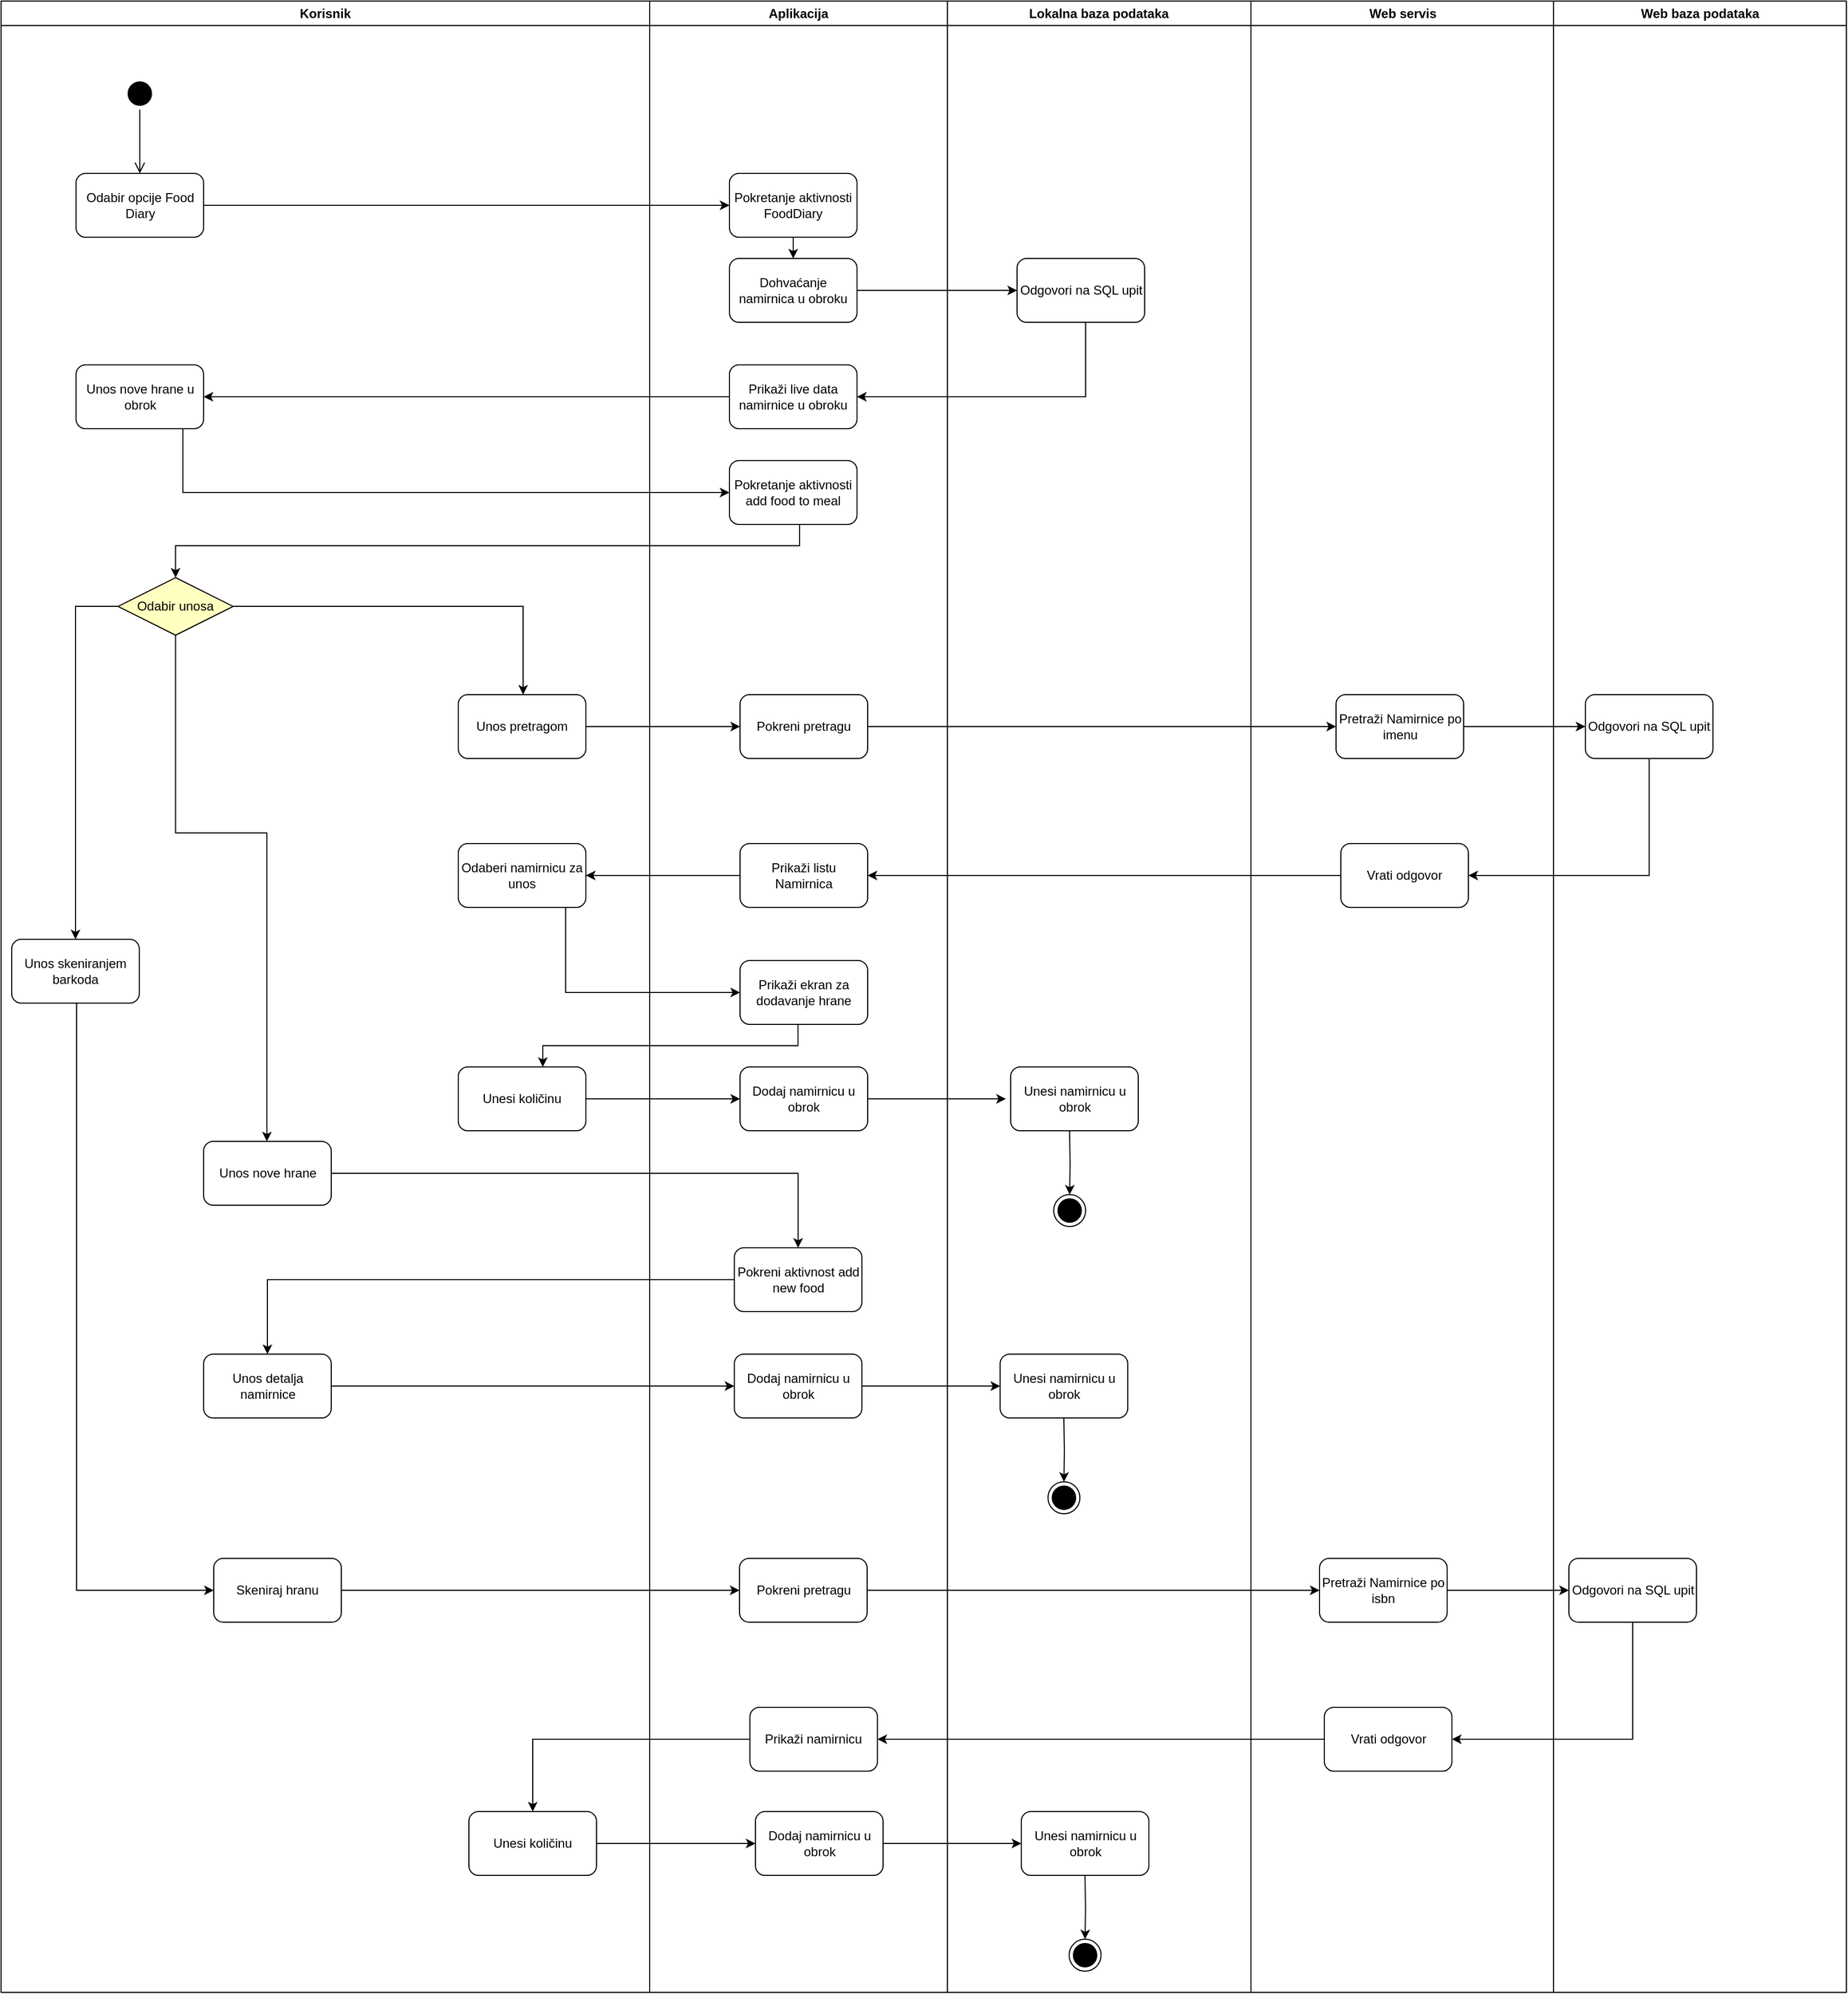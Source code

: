 <mxfile version="12.4.3" pages="1"><diagram name="Page-1" id="e7e014a7-5840-1c2e-5031-d8a46d1fe8dd"><mxGraphModel dx="2446" dy="1830" grid="1" gridSize="10" guides="1" tooltips="1" connect="1" arrows="1" fold="1" page="1" pageScale="1" pageWidth="1169" pageHeight="826" background="#ffffff" math="0" shadow="0"><root><mxCell id="0"/><mxCell id="1" parent="0"/><mxCell id="2" value="Korisnik" style="swimlane;whiteSpace=wrap;startSize=23;" parent="1" vertex="1"><mxGeometry x="-170" y="128" width="610" height="1872" as="geometry"/></mxCell><mxCell id="Z-gr8H0x5VgDwdfreqSZ-47" value="" style="ellipse;html=1;shape=startState;fillColor=#000000;strokeColor=#000000;" vertex="1" parent="2"><mxGeometry x="115.5" y="72" width="30" height="30" as="geometry"/></mxCell><mxCell id="Z-gr8H0x5VgDwdfreqSZ-48" value="" style="edgeStyle=orthogonalEdgeStyle;html=1;verticalAlign=bottom;endArrow=open;endSize=8;strokeColor=#000000;" edge="1" source="Z-gr8H0x5VgDwdfreqSZ-47" parent="2"><mxGeometry relative="1" as="geometry"><mxPoint x="130.5" y="162" as="targetPoint"/></mxGeometry></mxCell><mxCell id="Z-gr8H0x5VgDwdfreqSZ-49" value="Odabir opcije Food Diary" style="rounded=1;whiteSpace=wrap;html=1;strokeColor=#000000;" vertex="1" parent="2"><mxGeometry x="70.5" y="162" width="120" height="60" as="geometry"/></mxCell><mxCell id="Z-gr8H0x5VgDwdfreqSZ-60" value="Unos nove hrane u obrok" style="rounded=1;whiteSpace=wrap;html=1;" vertex="1" parent="2"><mxGeometry x="70.5" y="342" width="120" height="60" as="geometry"/></mxCell><mxCell id="Z-gr8H0x5VgDwdfreqSZ-66" value="Odabir unosa" style="rhombus;whiteSpace=wrap;html=1;fillColor=#ffffc0;strokeColor=#000000;" vertex="1" parent="2"><mxGeometry x="110" y="542" width="108.25" height="54.13" as="geometry"/></mxCell><mxCell id="Z-gr8H0x5VgDwdfreqSZ-70" value="Unos pretragom" style="rounded=1;whiteSpace=wrap;html=1;" vertex="1" parent="2"><mxGeometry x="430" y="652" width="120" height="60" as="geometry"/></mxCell><mxCell id="Z-gr8H0x5VgDwdfreqSZ-69" style="edgeStyle=orthogonalEdgeStyle;rounded=0;orthogonalLoop=1;jettySize=auto;html=1;strokeColor=#000000;" edge="1" parent="2" source="Z-gr8H0x5VgDwdfreqSZ-66" target="Z-gr8H0x5VgDwdfreqSZ-70"><mxGeometry relative="1" as="geometry"><mxPoint x="205.5" y="632" as="targetPoint"/><Array as="points"><mxPoint x="491" y="569"/></Array></mxGeometry></mxCell><mxCell id="Z-gr8H0x5VgDwdfreqSZ-74" value="Unos skeniranjem barkoda" style="rounded=1;whiteSpace=wrap;html=1;" vertex="1" parent="2"><mxGeometry x="10" y="882" width="120" height="60" as="geometry"/></mxCell><mxCell id="Z-gr8H0x5VgDwdfreqSZ-73" style="edgeStyle=orthogonalEdgeStyle;rounded=0;orthogonalLoop=1;jettySize=auto;html=1;strokeColor=#000000;" edge="1" parent="2" source="Z-gr8H0x5VgDwdfreqSZ-66" target="Z-gr8H0x5VgDwdfreqSZ-74"><mxGeometry relative="1" as="geometry"><mxPoint x="55.5" y="912" as="targetPoint"/><Array as="points"><mxPoint x="70" y="569"/></Array></mxGeometry></mxCell><mxCell id="Z-gr8H0x5VgDwdfreqSZ-72" value="Unos nove hrane" style="rounded=1;whiteSpace=wrap;html=1;" vertex="1" parent="2"><mxGeometry x="190.505" y="1072" width="120" height="60" as="geometry"/></mxCell><mxCell id="Z-gr8H0x5VgDwdfreqSZ-71" style="edgeStyle=orthogonalEdgeStyle;rounded=0;orthogonalLoop=1;jettySize=auto;html=1;strokeColor=#000000;" edge="1" parent="2" source="Z-gr8H0x5VgDwdfreqSZ-66" target="Z-gr8H0x5VgDwdfreqSZ-72"><mxGeometry relative="1" as="geometry"><mxPoint x="418.625" y="782" as="targetPoint"/><Array as="points"><mxPoint x="164" y="782"/><mxPoint x="250" y="782"/></Array></mxGeometry></mxCell><mxCell id="Z-gr8H0x5VgDwdfreqSZ-86" value="Odaberi namirnicu za unos" style="rounded=1;whiteSpace=wrap;html=1;" vertex="1" parent="2"><mxGeometry x="430" y="792" width="120" height="60" as="geometry"/></mxCell><mxCell id="Z-gr8H0x5VgDwdfreqSZ-100" value="Unos detalja namirnice" style="rounded=1;whiteSpace=wrap;html=1;" vertex="1" parent="2"><mxGeometry x="190.51" y="1272" width="120" height="60" as="geometry"/></mxCell><mxCell id="Z-gr8H0x5VgDwdfreqSZ-90" value="Unesi količinu" style="rounded=1;whiteSpace=wrap;html=1;" vertex="1" parent="2"><mxGeometry x="430" y="1002" width="120" height="60" as="geometry"/></mxCell><mxCell id="Z-gr8H0x5VgDwdfreqSZ-109" value="Skeniraj hranu" style="rounded=1;whiteSpace=wrap;html=1;" vertex="1" parent="2"><mxGeometry x="200" y="1464" width="120" height="60" as="geometry"/></mxCell><mxCell id="Z-gr8H0x5VgDwdfreqSZ-108" style="edgeStyle=orthogonalEdgeStyle;rounded=0;orthogonalLoop=1;jettySize=auto;html=1;strokeColor=#000000;" edge="1" parent="2" source="Z-gr8H0x5VgDwdfreqSZ-74" target="Z-gr8H0x5VgDwdfreqSZ-109"><mxGeometry relative="1" as="geometry"><mxPoint x="240" y="1402" as="targetPoint"/><Array as="points"><mxPoint x="71" y="1494"/></Array></mxGeometry></mxCell><mxCell id="Z-gr8H0x5VgDwdfreqSZ-119" value="Unesi količinu" style="rounded=1;whiteSpace=wrap;html=1;" vertex="1" parent="2"><mxGeometry x="440" y="1702" width="120" height="60" as="geometry"/></mxCell><mxCell id="Z-gr8H0x5VgDwdfreqSZ-121" value="" style="ellipse;html=1;shape=endState;fillColor=#000000;strokeColor=#000000;gradientColor=none;" vertex="1" parent="2"><mxGeometry x="1004.5" y="1822" width="30" height="30" as="geometry"/></mxCell><mxCell id="Z-gr8H0x5VgDwdfreqSZ-122" style="edgeStyle=orthogonalEdgeStyle;rounded=0;orthogonalLoop=1;jettySize=auto;html=1;strokeColor=#000000;" edge="1" parent="2" target="Z-gr8H0x5VgDwdfreqSZ-121"><mxGeometry relative="1" as="geometry"><mxPoint x="1019.412" y="1762" as="sourcePoint"/></mxGeometry></mxCell><mxCell id="Z-gr8H0x5VgDwdfreqSZ-124" style="edgeStyle=orthogonalEdgeStyle;rounded=0;orthogonalLoop=1;jettySize=auto;html=1;strokeColor=#000000;" edge="1" parent="2" source="Z-gr8H0x5VgDwdfreqSZ-125"><mxGeometry relative="1" as="geometry"><mxPoint x="959.5" y="1732" as="targetPoint"/></mxGeometry></mxCell><mxCell id="Z-gr8H0x5VgDwdfreqSZ-125" value="Dodaj namirnicu u obrok" style="rounded=1;whiteSpace=wrap;html=1;" vertex="1" parent="2"><mxGeometry x="709.5" y="1702" width="120" height="60" as="geometry"/></mxCell><mxCell id="Z-gr8H0x5VgDwdfreqSZ-126" value="Unesi namirnicu u obrok" style="rounded=1;whiteSpace=wrap;html=1;" vertex="1" parent="2"><mxGeometry x="959.5" y="1702" width="120" height="60" as="geometry"/></mxCell><mxCell id="Z-gr8H0x5VgDwdfreqSZ-130" style="edgeStyle=orthogonalEdgeStyle;rounded=0;orthogonalLoop=1;jettySize=auto;html=1;strokeColor=#000000;" edge="1" parent="2" source="Z-gr8H0x5VgDwdfreqSZ-119" target="Z-gr8H0x5VgDwdfreqSZ-125"><mxGeometry relative="1" as="geometry"><mxPoint x="739.5" y="1732" as="targetPoint"/></mxGeometry></mxCell><mxCell id="3" value="Aplikacija" style="swimlane;whiteSpace=wrap" parent="1" vertex="1"><mxGeometry x="440" y="128" width="280" height="1872" as="geometry"/></mxCell><mxCell id="Z-gr8H0x5VgDwdfreqSZ-76" value="Pokreni pretragu" style="rounded=1;whiteSpace=wrap;html=1;" vertex="1" parent="3"><mxGeometry x="85" y="652" width="120" height="60" as="geometry"/></mxCell><mxCell id="Z-gr8H0x5VgDwdfreqSZ-51" value="Pokretanje aktivnosti FoodDiary" style="rounded=1;whiteSpace=wrap;html=1;" vertex="1" parent="3"><mxGeometry x="75.0" y="162" width="120" height="60" as="geometry"/></mxCell><mxCell id="Z-gr8H0x5VgDwdfreqSZ-54" value="Dohvaćanje namirnica u obroku" style="rounded=1;whiteSpace=wrap;html=1;" vertex="1" parent="3"><mxGeometry x="75.0" y="242" width="120" height="60" as="geometry"/></mxCell><mxCell id="Z-gr8H0x5VgDwdfreqSZ-53" style="edgeStyle=orthogonalEdgeStyle;rounded=0;orthogonalLoop=1;jettySize=auto;html=1;strokeColor=#000000;" edge="1" parent="3" source="Z-gr8H0x5VgDwdfreqSZ-51" target="Z-gr8H0x5VgDwdfreqSZ-54"><mxGeometry relative="1" as="geometry"><mxPoint x="135.0" y="272" as="targetPoint"/></mxGeometry></mxCell><mxCell id="Z-gr8H0x5VgDwdfreqSZ-58" value="Prikaži live data namirnice u obroku" style="rounded=1;whiteSpace=wrap;html=1;" vertex="1" parent="3"><mxGeometry x="75" y="342" width="120" height="60" as="geometry"/></mxCell><mxCell id="Z-gr8H0x5VgDwdfreqSZ-62" value="Pokretanje aktivnosti add food to meal" style="rounded=1;whiteSpace=wrap;html=1;" vertex="1" parent="3"><mxGeometry x="75" y="432" width="120" height="60" as="geometry"/></mxCell><mxCell id="Z-gr8H0x5VgDwdfreqSZ-84" value="Prikaži listu Namirnica" style="rounded=1;whiteSpace=wrap;html=1;" vertex="1" parent="3"><mxGeometry x="85" y="792" width="120" height="60" as="geometry"/></mxCell><mxCell id="Z-gr8H0x5VgDwdfreqSZ-95" value="" style="ellipse;html=1;shape=endState;fillColor=#000000;strokeColor=#000000;gradientColor=none;" vertex="1" parent="3"><mxGeometry x="380" y="1122" width="30" height="30" as="geometry"/></mxCell><mxCell id="Z-gr8H0x5VgDwdfreqSZ-96" style="edgeStyle=orthogonalEdgeStyle;rounded=0;orthogonalLoop=1;jettySize=auto;html=1;strokeColor=#000000;" edge="1" parent="3" target="Z-gr8H0x5VgDwdfreqSZ-95"><mxGeometry relative="1" as="geometry"><mxPoint x="394.912" y="1062" as="sourcePoint"/></mxGeometry></mxCell><mxCell id="Z-gr8H0x5VgDwdfreqSZ-88" value="Prikaži ekran za dodavanje hrane" style="rounded=1;whiteSpace=wrap;html=1;" vertex="1" parent="3"><mxGeometry x="85" y="902" width="120" height="60" as="geometry"/></mxCell><mxCell id="Z-gr8H0x5VgDwdfreqSZ-93" style="edgeStyle=orthogonalEdgeStyle;rounded=0;orthogonalLoop=1;jettySize=auto;html=1;strokeColor=#000000;" edge="1" parent="3" source="Z-gr8H0x5VgDwdfreqSZ-92"><mxGeometry relative="1" as="geometry"><mxPoint x="335" y="1032" as="targetPoint"/></mxGeometry></mxCell><mxCell id="Z-gr8H0x5VgDwdfreqSZ-92" value="Dodaj namirnicu u obrok" style="rounded=1;whiteSpace=wrap;html=1;" vertex="1" parent="3"><mxGeometry x="85" y="1002" width="120" height="60" as="geometry"/></mxCell><mxCell id="Z-gr8H0x5VgDwdfreqSZ-98" value="Pokreni aktivnost add new food" style="rounded=1;whiteSpace=wrap;html=1;" vertex="1" parent="3"><mxGeometry x="79.62" y="1172" width="120" height="60" as="geometry"/></mxCell><mxCell id="Z-gr8H0x5VgDwdfreqSZ-102" value="" style="ellipse;html=1;shape=endState;fillColor=#000000;strokeColor=#000000;gradientColor=none;" vertex="1" parent="3"><mxGeometry x="374.62" y="1392" width="30" height="30" as="geometry"/></mxCell><mxCell id="Z-gr8H0x5VgDwdfreqSZ-103" style="edgeStyle=orthogonalEdgeStyle;rounded=0;orthogonalLoop=1;jettySize=auto;html=1;strokeColor=#000000;" edge="1" parent="3" target="Z-gr8H0x5VgDwdfreqSZ-102"><mxGeometry relative="1" as="geometry"><mxPoint x="389.532" y="1332" as="sourcePoint"/></mxGeometry></mxCell><mxCell id="Z-gr8H0x5VgDwdfreqSZ-104" style="edgeStyle=orthogonalEdgeStyle;rounded=0;orthogonalLoop=1;jettySize=auto;html=1;strokeColor=#000000;" edge="1" parent="3" source="Z-gr8H0x5VgDwdfreqSZ-105"><mxGeometry relative="1" as="geometry"><mxPoint x="329.62" y="1302" as="targetPoint"/></mxGeometry></mxCell><mxCell id="Z-gr8H0x5VgDwdfreqSZ-105" value="Dodaj namirnicu u obrok" style="rounded=1;whiteSpace=wrap;html=1;" vertex="1" parent="3"><mxGeometry x="79.62" y="1272" width="120" height="60" as="geometry"/></mxCell><mxCell id="Z-gr8H0x5VgDwdfreqSZ-106" value="Unesi namirnicu u obrok" style="rounded=1;whiteSpace=wrap;html=1;" vertex="1" parent="3"><mxGeometry x="329.62" y="1272" width="120" height="60" as="geometry"/></mxCell><mxCell id="Z-gr8H0x5VgDwdfreqSZ-111" value="Pokreni pretragu" style="rounded=1;whiteSpace=wrap;html=1;" vertex="1" parent="3"><mxGeometry x="84.5" y="1464" width="120" height="60" as="geometry"/></mxCell><mxCell id="Z-gr8H0x5VgDwdfreqSZ-120" value="Prikaži namirnicu" style="rounded=1;whiteSpace=wrap;html=1;" vertex="1" parent="3"><mxGeometry x="94.25" y="1604" width="120" height="60" as="geometry"/></mxCell><mxCell id="4" value="Lokalna baza podataka" style="swimlane;whiteSpace=wrap" parent="1" vertex="1"><mxGeometry x="720" y="128" width="285.48" height="1872" as="geometry"/></mxCell><mxCell id="Z-gr8H0x5VgDwdfreqSZ-56" value="Odgovori na SQL upit" style="rounded=1;whiteSpace=wrap;html=1;" vertex="1" parent="4"><mxGeometry x="65.5" y="242" width="120" height="60" as="geometry"/></mxCell><mxCell id="Z-gr8H0x5VgDwdfreqSZ-94" value="Unesi namirnicu u obrok" style="rounded=1;whiteSpace=wrap;html=1;" vertex="1" parent="4"><mxGeometry x="59.5" y="1002" width="120" height="60" as="geometry"/></mxCell><mxCell id="Z-gr8H0x5VgDwdfreqSZ-41" value="Web servis" style="swimlane;whiteSpace=wrap" vertex="1" parent="1"><mxGeometry x="1005.5" y="128" width="284.5" height="1872" as="geometry"/></mxCell><mxCell id="Z-gr8H0x5VgDwdfreqSZ-78" value="Pretraži Namirnice po imenu" style="rounded=1;whiteSpace=wrap;html=1;" vertex="1" parent="Z-gr8H0x5VgDwdfreqSZ-41"><mxGeometry x="80.002" y="652" width="120" height="60" as="geometry"/></mxCell><mxCell id="Z-gr8H0x5VgDwdfreqSZ-112" value="Pretraži Namirnice po isbn" style="rounded=1;whiteSpace=wrap;html=1;" vertex="1" parent="Z-gr8H0x5VgDwdfreqSZ-41"><mxGeometry x="64.502" y="1464" width="120" height="60" as="geometry"/></mxCell><mxCell id="Z-gr8H0x5VgDwdfreqSZ-113" style="edgeStyle=orthogonalEdgeStyle;rounded=0;orthogonalLoop=1;jettySize=auto;html=1;strokeColor=#000000;" edge="1" parent="Z-gr8H0x5VgDwdfreqSZ-41" source="Z-gr8H0x5VgDwdfreqSZ-112" target="Z-gr8H0x5VgDwdfreqSZ-115"><mxGeometry relative="1" as="geometry"><mxPoint x="359" y="1494" as="targetPoint"/></mxGeometry></mxCell><mxCell id="Z-gr8H0x5VgDwdfreqSZ-115" value="Odgovori na SQL upit" style="rounded=1;whiteSpace=wrap;html=1;" vertex="1" parent="Z-gr8H0x5VgDwdfreqSZ-41"><mxGeometry x="299" y="1464" width="120" height="60" as="geometry"/></mxCell><mxCell id="Z-gr8H0x5VgDwdfreqSZ-116" value="Vrati odgovor" style="rounded=1;whiteSpace=wrap;html=1;" vertex="1" parent="Z-gr8H0x5VgDwdfreqSZ-41"><mxGeometry x="69" y="1604" width="120" height="60" as="geometry"/></mxCell><mxCell id="Z-gr8H0x5VgDwdfreqSZ-114" style="edgeStyle=orthogonalEdgeStyle;rounded=0;orthogonalLoop=1;jettySize=auto;html=1;strokeColor=#000000;" edge="1" parent="Z-gr8H0x5VgDwdfreqSZ-41" source="Z-gr8H0x5VgDwdfreqSZ-115" target="Z-gr8H0x5VgDwdfreqSZ-116"><mxGeometry relative="1" as="geometry"><mxPoint x="129" y="1634" as="targetPoint"/><Array as="points"><mxPoint x="359" y="1634"/></Array></mxGeometry></mxCell><mxCell id="Z-gr8H0x5VgDwdfreqSZ-50" style="edgeStyle=orthogonalEdgeStyle;rounded=0;orthogonalLoop=1;jettySize=auto;html=1;strokeColor=#000000;" edge="1" parent="1" source="Z-gr8H0x5VgDwdfreqSZ-49" target="Z-gr8H0x5VgDwdfreqSZ-51"><mxGeometry relative="1" as="geometry"><mxPoint x="560.0" y="320" as="targetPoint"/></mxGeometry></mxCell><mxCell id="Z-gr8H0x5VgDwdfreqSZ-52" value="Web baza podataka" style="swimlane;whiteSpace=wrap" vertex="1" parent="1"><mxGeometry x="1290" y="128" width="275.5" height="1872" as="geometry"/></mxCell><mxCell id="Z-gr8H0x5VgDwdfreqSZ-55" style="edgeStyle=orthogonalEdgeStyle;rounded=0;orthogonalLoop=1;jettySize=auto;html=1;strokeColor=#000000;" edge="1" parent="1" source="Z-gr8H0x5VgDwdfreqSZ-54" target="Z-gr8H0x5VgDwdfreqSZ-56"><mxGeometry relative="1" as="geometry"><mxPoint x="770" y="400" as="targetPoint"/></mxGeometry></mxCell><mxCell id="Z-gr8H0x5VgDwdfreqSZ-57" style="edgeStyle=orthogonalEdgeStyle;rounded=0;orthogonalLoop=1;jettySize=auto;html=1;strokeColor=#000000;" edge="1" parent="1" source="Z-gr8H0x5VgDwdfreqSZ-56" target="Z-gr8H0x5VgDwdfreqSZ-58"><mxGeometry relative="1" as="geometry"><mxPoint x="560" y="500" as="targetPoint"/><Array as="points"><mxPoint x="850" y="500"/></Array></mxGeometry></mxCell><mxCell id="Z-gr8H0x5VgDwdfreqSZ-59" style="edgeStyle=orthogonalEdgeStyle;rounded=0;orthogonalLoop=1;jettySize=auto;html=1;strokeColor=#000000;" edge="1" parent="1" source="Z-gr8H0x5VgDwdfreqSZ-58" target="Z-gr8H0x5VgDwdfreqSZ-60"><mxGeometry relative="1" as="geometry"><mxPoint x="330" y="500" as="targetPoint"/></mxGeometry></mxCell><mxCell id="Z-gr8H0x5VgDwdfreqSZ-61" style="edgeStyle=orthogonalEdgeStyle;rounded=0;orthogonalLoop=1;jettySize=auto;html=1;strokeColor=#000000;" edge="1" parent="1" source="Z-gr8H0x5VgDwdfreqSZ-60" target="Z-gr8H0x5VgDwdfreqSZ-62"><mxGeometry relative="1" as="geometry"><mxPoint x="560" y="590" as="targetPoint"/><Array as="points"><mxPoint x="1" y="590"/></Array></mxGeometry></mxCell><mxCell id="Z-gr8H0x5VgDwdfreqSZ-65" style="edgeStyle=orthogonalEdgeStyle;rounded=0;orthogonalLoop=1;jettySize=auto;html=1;entryX=0.5;entryY=0;entryDx=0;entryDy=0;strokeColor=#000000;" edge="1" parent="1" source="Z-gr8H0x5VgDwdfreqSZ-62" target="Z-gr8H0x5VgDwdfreqSZ-66"><mxGeometry relative="1" as="geometry"><mxPoint x="290" y="698" as="targetPoint"/><Array as="points"><mxPoint x="581" y="640"/><mxPoint x="-5" y="640"/></Array></mxGeometry></mxCell><mxCell id="Z-gr8H0x5VgDwdfreqSZ-75" style="edgeStyle=orthogonalEdgeStyle;rounded=0;orthogonalLoop=1;jettySize=auto;html=1;strokeColor=#000000;" edge="1" parent="1" source="Z-gr8H0x5VgDwdfreqSZ-70" target="Z-gr8H0x5VgDwdfreqSZ-76"><mxGeometry relative="1" as="geometry"><mxPoint x="500" y="810" as="targetPoint"/></mxGeometry></mxCell><mxCell id="Z-gr8H0x5VgDwdfreqSZ-77" style="edgeStyle=orthogonalEdgeStyle;rounded=0;orthogonalLoop=1;jettySize=auto;html=1;strokeColor=#000000;" edge="1" parent="1" source="Z-gr8H0x5VgDwdfreqSZ-76" target="Z-gr8H0x5VgDwdfreqSZ-78"><mxGeometry relative="1" as="geometry"><mxPoint x="1105.882" y="810" as="targetPoint"/></mxGeometry></mxCell><mxCell id="Z-gr8H0x5VgDwdfreqSZ-79" style="edgeStyle=orthogonalEdgeStyle;rounded=0;orthogonalLoop=1;jettySize=auto;html=1;strokeColor=#000000;" edge="1" parent="1" source="Z-gr8H0x5VgDwdfreqSZ-78" target="Z-gr8H0x5VgDwdfreqSZ-80"><mxGeometry relative="1" as="geometry"><mxPoint x="1380" y="810" as="targetPoint"/></mxGeometry></mxCell><mxCell id="Z-gr8H0x5VgDwdfreqSZ-81" style="edgeStyle=orthogonalEdgeStyle;rounded=0;orthogonalLoop=1;jettySize=auto;html=1;strokeColor=#000000;" edge="1" parent="1" source="Z-gr8H0x5VgDwdfreqSZ-80" target="Z-gr8H0x5VgDwdfreqSZ-82"><mxGeometry relative="1" as="geometry"><mxPoint x="1150" y="950" as="targetPoint"/><Array as="points"><mxPoint x="1380" y="950"/></Array></mxGeometry></mxCell><mxCell id="Z-gr8H0x5VgDwdfreqSZ-80" value="Odgovori na SQL upit" style="rounded=1;whiteSpace=wrap;html=1;" vertex="1" parent="1"><mxGeometry x="1320" y="780" width="120" height="60" as="geometry"/></mxCell><mxCell id="Z-gr8H0x5VgDwdfreqSZ-83" style="edgeStyle=orthogonalEdgeStyle;rounded=0;orthogonalLoop=1;jettySize=auto;html=1;strokeColor=#000000;" edge="1" parent="1" source="Z-gr8H0x5VgDwdfreqSZ-82" target="Z-gr8H0x5VgDwdfreqSZ-84"><mxGeometry relative="1" as="geometry"><mxPoint x="610" y="950" as="targetPoint"/></mxGeometry></mxCell><mxCell id="Z-gr8H0x5VgDwdfreqSZ-82" value="Vrati odgovor" style="rounded=1;whiteSpace=wrap;html=1;" vertex="1" parent="1"><mxGeometry x="1090" y="920" width="120" height="60" as="geometry"/></mxCell><mxCell id="Z-gr8H0x5VgDwdfreqSZ-85" style="edgeStyle=orthogonalEdgeStyle;rounded=0;orthogonalLoop=1;jettySize=auto;html=1;strokeColor=#000000;" edge="1" parent="1" source="Z-gr8H0x5VgDwdfreqSZ-84" target="Z-gr8H0x5VgDwdfreqSZ-86"><mxGeometry relative="1" as="geometry"><mxPoint x="370" y="950" as="targetPoint"/></mxGeometry></mxCell><mxCell id="Z-gr8H0x5VgDwdfreqSZ-97" style="edgeStyle=orthogonalEdgeStyle;rounded=0;orthogonalLoop=1;jettySize=auto;html=1;strokeColor=#000000;" edge="1" parent="1" source="Z-gr8H0x5VgDwdfreqSZ-72" target="Z-gr8H0x5VgDwdfreqSZ-98"><mxGeometry relative="1" as="geometry"><mxPoint x="540.01" y="930" as="targetPoint"/></mxGeometry></mxCell><mxCell id="Z-gr8H0x5VgDwdfreqSZ-99" style="edgeStyle=orthogonalEdgeStyle;rounded=0;orthogonalLoop=1;jettySize=auto;html=1;strokeColor=#000000;" edge="1" parent="1" source="Z-gr8H0x5VgDwdfreqSZ-98" target="Z-gr8H0x5VgDwdfreqSZ-100"><mxGeometry relative="1" as="geometry"><mxPoint x="140.01" y="1090" as="targetPoint"/></mxGeometry></mxCell><mxCell id="Z-gr8H0x5VgDwdfreqSZ-101" style="edgeStyle=orthogonalEdgeStyle;rounded=0;orthogonalLoop=1;jettySize=auto;html=1;strokeColor=#000000;" edge="1" parent="1" source="Z-gr8H0x5VgDwdfreqSZ-86" target="Z-gr8H0x5VgDwdfreqSZ-88"><mxGeometry relative="1" as="geometry"><Array as="points"><mxPoint x="361" y="1060"/><mxPoint x="569" y="1060"/></Array></mxGeometry></mxCell><mxCell id="Z-gr8H0x5VgDwdfreqSZ-89" style="edgeStyle=orthogonalEdgeStyle;rounded=0;orthogonalLoop=1;jettySize=auto;html=1;strokeColor=#000000;" edge="1" parent="1" source="Z-gr8H0x5VgDwdfreqSZ-88" target="Z-gr8H0x5VgDwdfreqSZ-90"><mxGeometry relative="1" as="geometry"><mxPoint x="339.5" y="1160" as="targetPoint"/><Array as="points"><mxPoint x="579.5" y="1110"/><mxPoint x="339.5" y="1110"/></Array></mxGeometry></mxCell><mxCell id="Z-gr8H0x5VgDwdfreqSZ-91" style="edgeStyle=orthogonalEdgeStyle;rounded=0;orthogonalLoop=1;jettySize=auto;html=1;strokeColor=#000000;" edge="1" parent="1" source="Z-gr8H0x5VgDwdfreqSZ-90" target="Z-gr8H0x5VgDwdfreqSZ-92"><mxGeometry relative="1" as="geometry"><mxPoint x="559.5" y="1160" as="targetPoint"/></mxGeometry></mxCell><mxCell id="Z-gr8H0x5VgDwdfreqSZ-107" style="edgeStyle=orthogonalEdgeStyle;rounded=0;orthogonalLoop=1;jettySize=auto;html=1;strokeColor=#000000;" edge="1" parent="1" source="Z-gr8H0x5VgDwdfreqSZ-100" target="Z-gr8H0x5VgDwdfreqSZ-105"><mxGeometry relative="1" as="geometry"/></mxCell><mxCell id="Z-gr8H0x5VgDwdfreqSZ-110" style="edgeStyle=orthogonalEdgeStyle;rounded=0;orthogonalLoop=1;jettySize=auto;html=1;strokeColor=#000000;" edge="1" parent="1" source="Z-gr8H0x5VgDwdfreqSZ-109" target="Z-gr8H0x5VgDwdfreqSZ-111"><mxGeometry relative="1" as="geometry"><mxPoint x="529.5" y="1622" as="targetPoint"/></mxGeometry></mxCell><mxCell id="Z-gr8H0x5VgDwdfreqSZ-117" style="edgeStyle=orthogonalEdgeStyle;rounded=0;orthogonalLoop=1;jettySize=auto;html=1;strokeColor=#000000;" edge="1" parent="1" source="Z-gr8H0x5VgDwdfreqSZ-111" target="Z-gr8H0x5VgDwdfreqSZ-112"><mxGeometry relative="1" as="geometry"/></mxCell><mxCell id="Z-gr8H0x5VgDwdfreqSZ-131" style="edgeStyle=orthogonalEdgeStyle;rounded=0;orthogonalLoop=1;jettySize=auto;html=1;strokeColor=#000000;" edge="1" parent="1" source="Z-gr8H0x5VgDwdfreqSZ-116" target="Z-gr8H0x5VgDwdfreqSZ-120"><mxGeometry relative="1" as="geometry"/></mxCell><mxCell id="Z-gr8H0x5VgDwdfreqSZ-127" style="edgeStyle=orthogonalEdgeStyle;rounded=0;orthogonalLoop=1;jettySize=auto;html=1;strokeColor=#000000;" edge="1" parent="1" source="Z-gr8H0x5VgDwdfreqSZ-120" target="Z-gr8H0x5VgDwdfreqSZ-119"><mxGeometry relative="1" as="geometry"><mxPoint x="389.25" y="1762" as="targetPoint"/></mxGeometry></mxCell></root></mxGraphModel></diagram></mxfile>